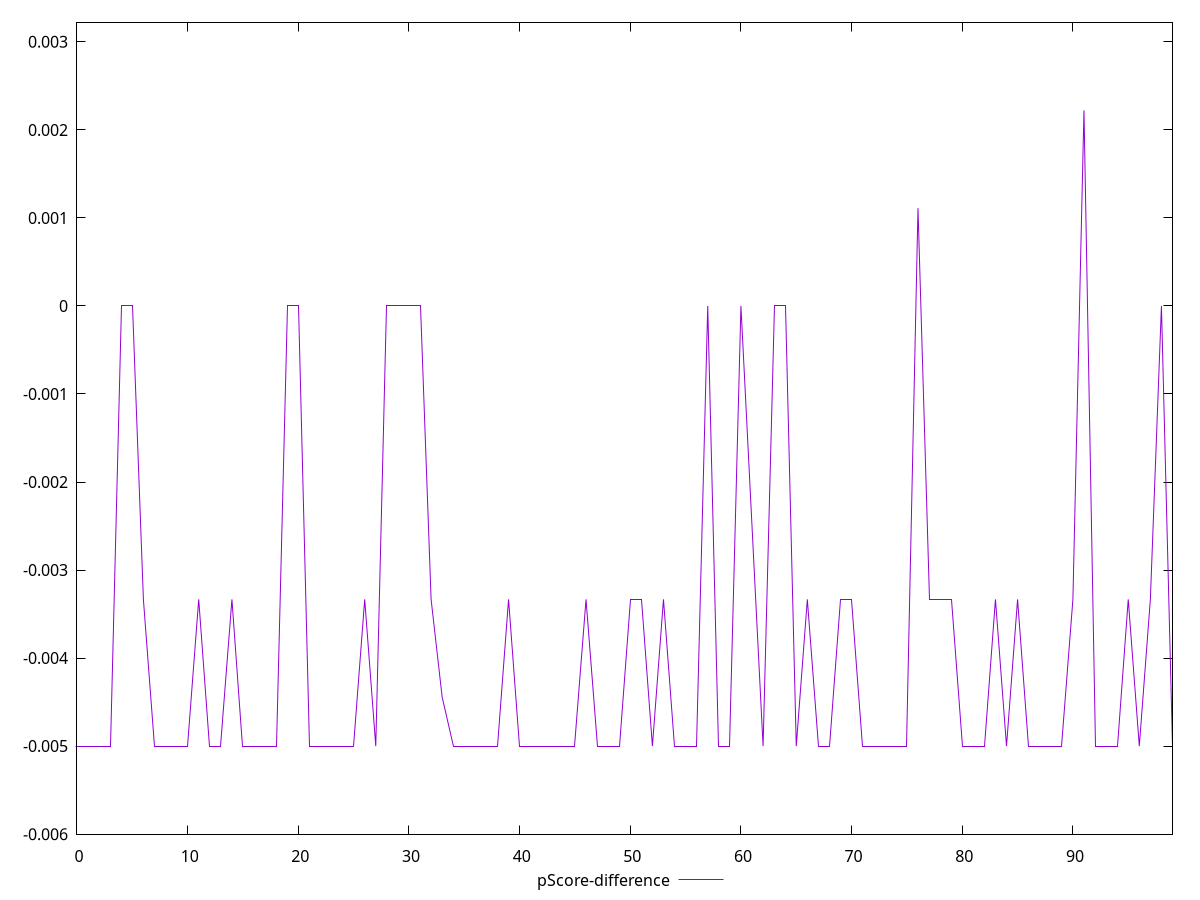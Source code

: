reset

$pScoreDifference <<EOF
0 -0.0050000000000000044
1 -0.0050000000000000044
2 -0.0050000000000000044
3 -0.0050000000000000044
4 0
5 0
6 -0.0033333333333332993
7 -0.0050000000000000044
8 -0.0050000000000000044
9 -0.0050000000000000044
10 -0.0050000000000000044
11 -0.0033333333333332993
12 -0.0050000000000000044
13 -0.0050000000000000044
14 -0.0033333333333334103
15 -0.0050000000000000044
16 -0.0050000000000000044
17 -0.0050000000000000044
18 -0.0050000000000000044
19 0
20 0
21 -0.0050000000000000044
22 -0.0050000000000000044
23 -0.0050000000000000044
24 -0.0050000000000000044
25 -0.0050000000000000044
26 -0.0033333333333332993
27 -0.0050000000000000044
28 0
29 0
30 0
31 0
32 -0.0033333333333334103
33 -0.004444444444444473
34 -0.0050000000000000044
35 -0.0050000000000000044
36 -0.0050000000000000044
37 -0.0050000000000000044
38 -0.0050000000000000044
39 -0.0033333333333332993
40 -0.0050000000000000044
41 -0.0050000000000000044
42 -0.0050000000000000044
43 -0.0050000000000000044
44 -0.0050000000000000044
45 -0.0050000000000000044
46 -0.0033333333333332993
47 -0.0050000000000000044
48 -0.0050000000000000044
49 -0.0050000000000000044
50 -0.0033333333333334103
51 -0.0033333333333332993
52 -0.0050000000000000044
53 -0.0033333333333334103
54 -0.0050000000000000044
55 -0.0050000000000000044
56 -0.0050000000000000044
57 0
58 -0.0050000000000000044
59 -0.0050000000000000044
60 0
62 -0.0050000000000000044
63 0
64 0
65 -0.0050000000000000044
66 -0.0033333333333332993
67 -0.0050000000000000044
68 -0.0050000000000000044
69 -0.0033333333333334103
70 -0.0033333333333332993
71 -0.0050000000000000044
72 -0.0050000000000000044
73 -0.0050000000000000044
74 -0.0050000000000000044
75 -0.0050000000000000044
76 0.0011111111111111738
77 -0.0033333333333334103
78 -0.0033333333333334103
79 -0.0033333333333334103
80 -0.0050000000000000044
81 -0.0050000000000000044
82 -0.0050000000000000044
83 -0.0033333333333332993
84 -0.0050000000000000044
85 -0.0033333333333332993
86 -0.0050000000000000044
87 -0.0050000000000000044
88 -0.0050000000000000044
89 -0.0050000000000000044
90 -0.0033333333333332993
91 0.0022222222222222365
92 -0.0050000000000000044
93 -0.0050000000000000044
94 -0.0050000000000000044
95 -0.0033333333333332993
96 -0.0050000000000000044
97 -0.0033333333333334103
98 0
99 -0.0050000000000000044
EOF

set key outside below
set xrange [0:99]
set yrange [-0.0060000000000000045:0.0032222222222222366]
set trange [-0.0060000000000000045:0.0032222222222222366]
set terminal svg size 640, 500 enhanced background rgb 'white'
set output "reports/report_00030_2021-02-24T20-42-31.540Z/uses-text-compression/samples/card/pScore-difference/values.svg"

plot $pScoreDifference title "pScore-difference" with line

reset

